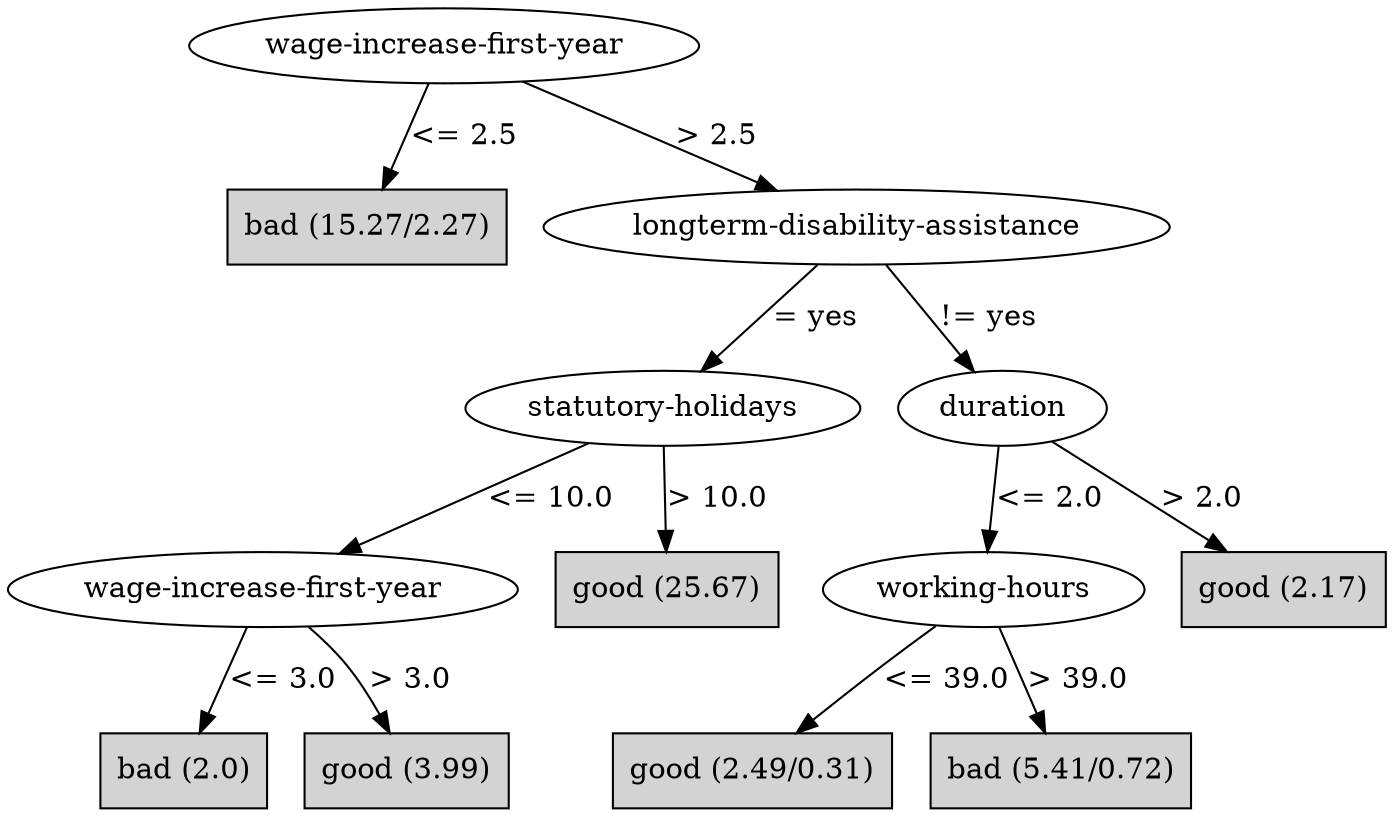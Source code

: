 digraph J48Tree {
N0 [label="wage-increase-first-year" ]
N0->N1 [label="<= 2.5"]
N1 [label="bad (15.27/2.27)" shape=box style=filled ]
N0->N2 [label="> 2.5"]
N2 [label="longterm-disability-assistance" ]
N2->N3 [label="= yes"]
N3 [label="statutory-holidays" ]
N3->N4 [label="<= 10.0"]
N4 [label="wage-increase-first-year" ]
N4->N5 [label="<= 3.0"]
N5 [label="bad (2.0)" shape=box style=filled ]
N4->N6 [label="> 3.0"]
N6 [label="good (3.99)" shape=box style=filled ]
N3->N7 [label="> 10.0"]
N7 [label="good (25.67)" shape=box style=filled ]
N2->N8 [label="!= yes"]
N8 [label="duration" ]
N8->N9 [label="<= 2.0"]
N9 [label="working-hours" ]
N9->N10 [label="<= 39.0"]
N10 [label="good (2.49/0.31)" shape=box style=filled ]
N9->N11 [label="> 39.0"]
N11 [label="bad (5.41/0.72)" shape=box style=filled ]
N8->N12 [label="> 2.0"]
N12 [label="good (2.17)" shape=box style=filled ]
}

